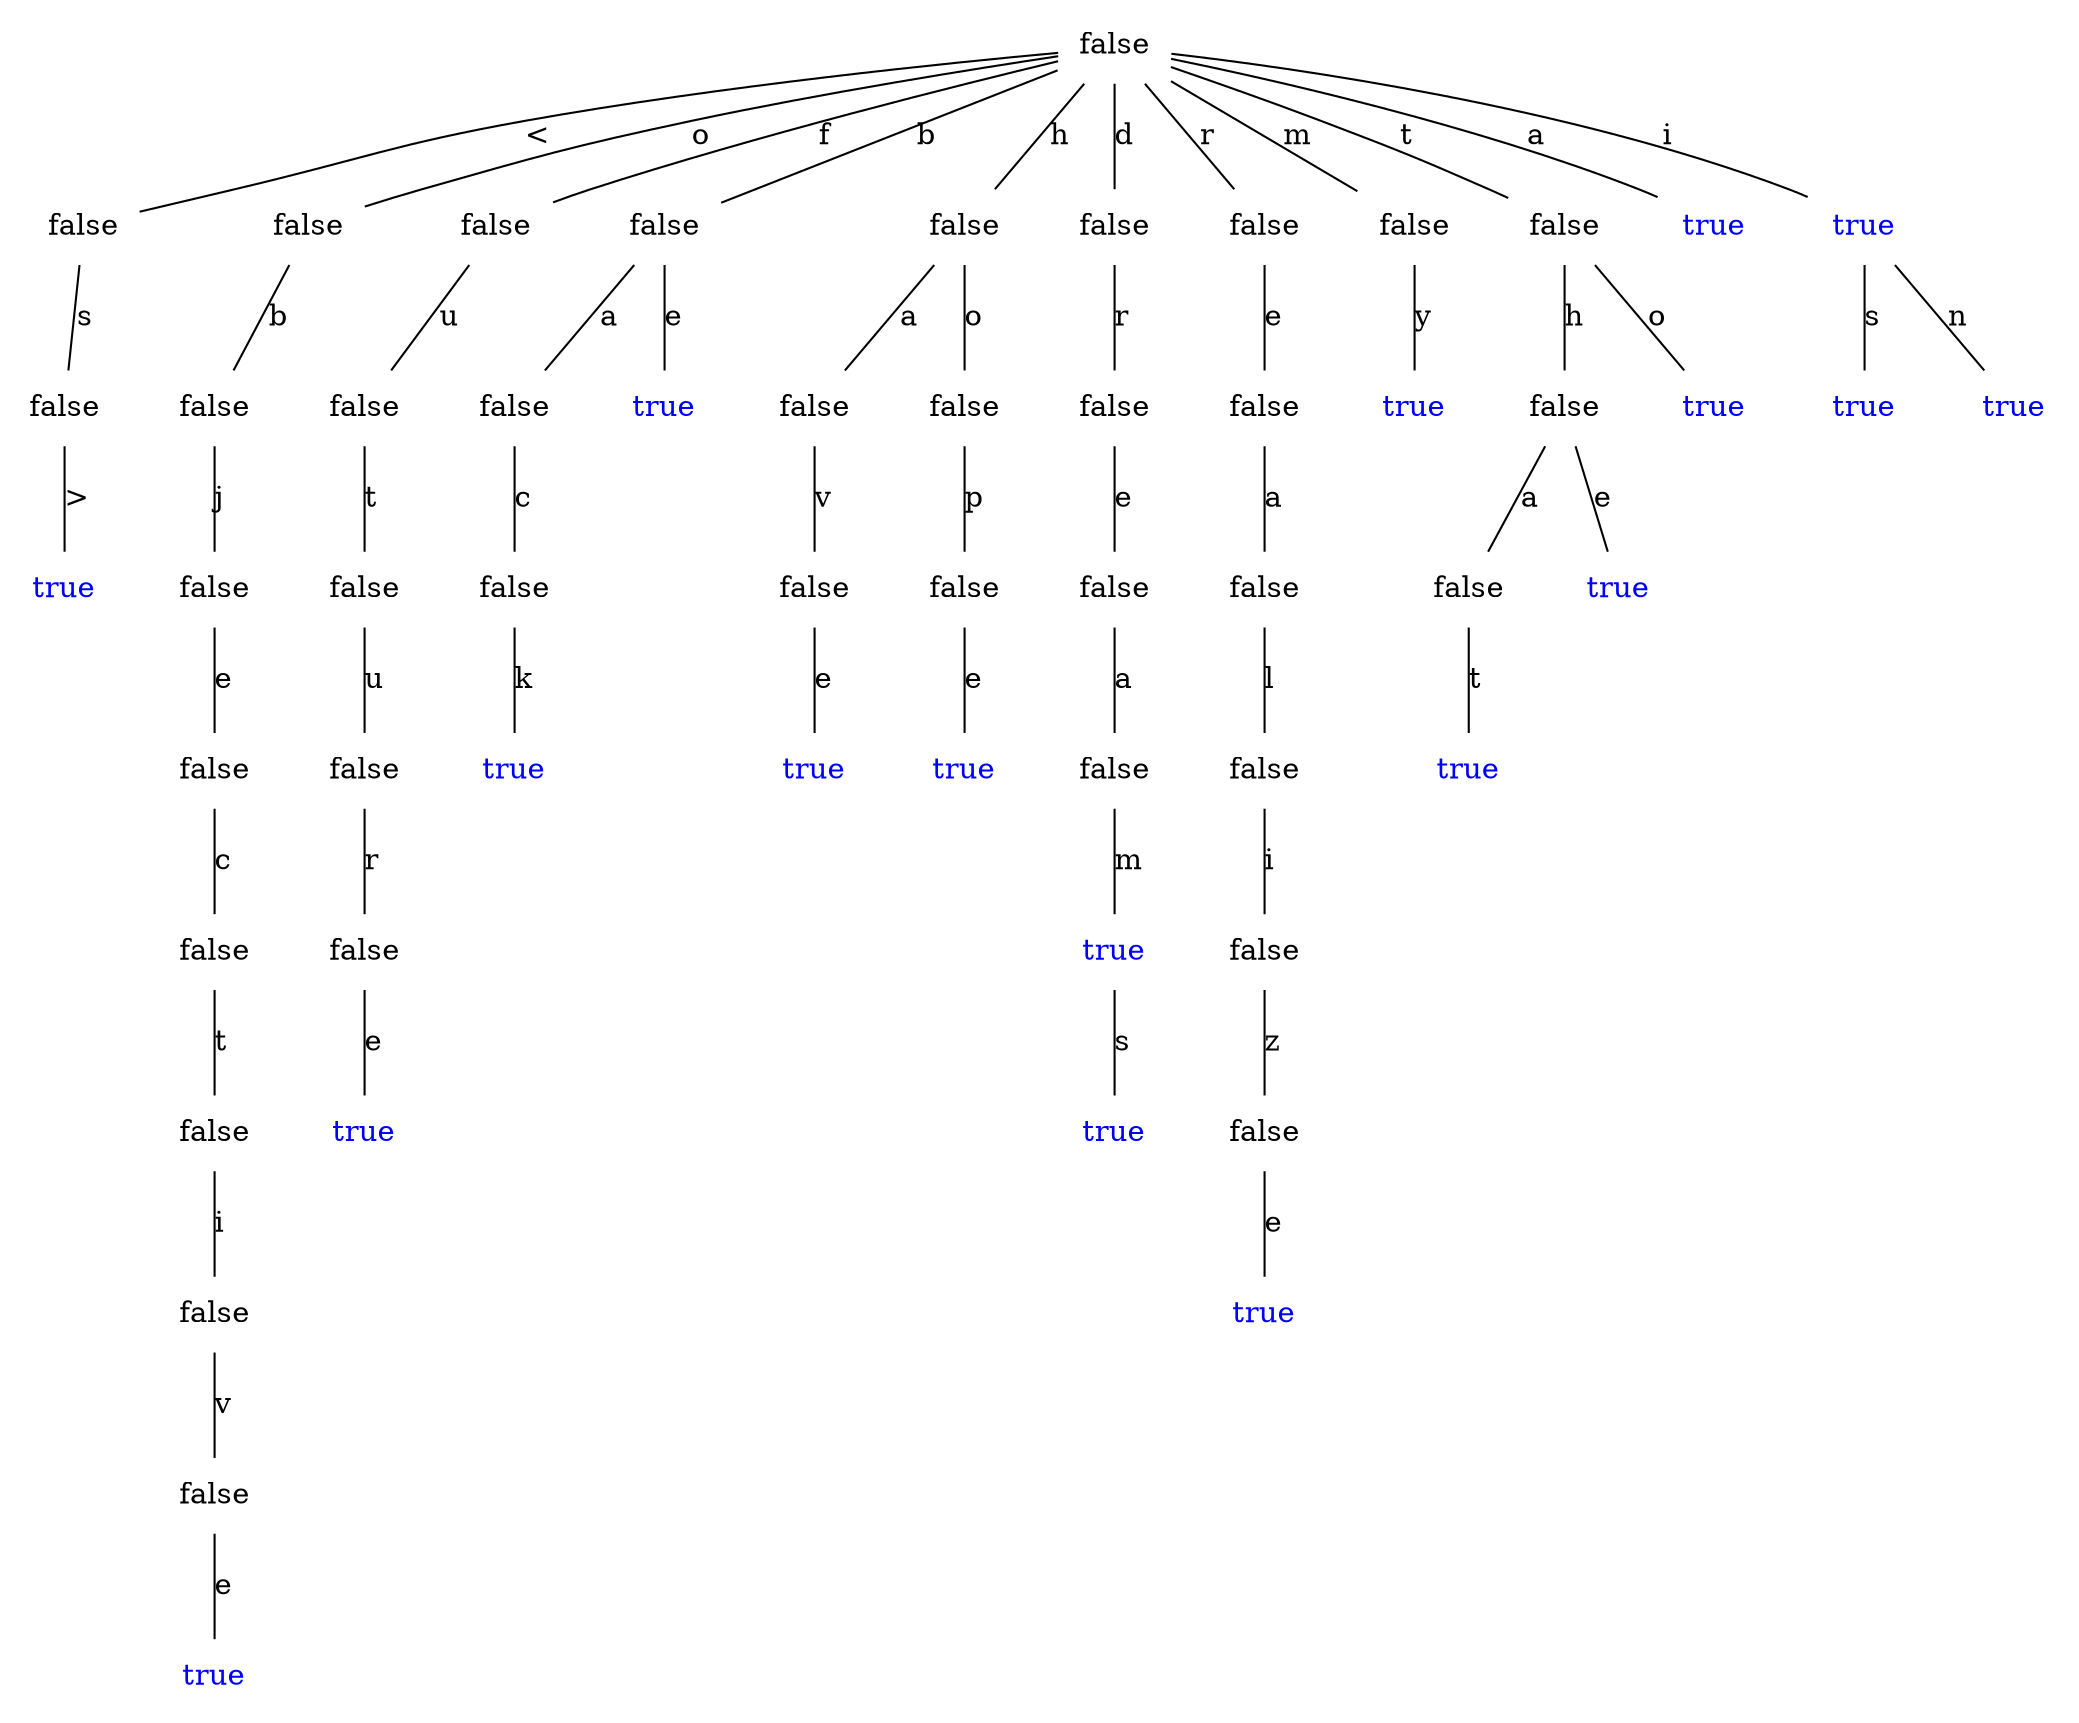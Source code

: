 graph G {
node [shape=none]; {node [label="false"] f1; f2; f3; f4; f5; f6; f7; f8; f9; f10; f11; f12; f13; f14; f15; f16; f17; f18; f19; f20; f21; f22; f23; f24; f25; f26; f27; f28; f29; f30; f31; f32; f33; f34; f35; f36; f37; f38; }
node [shape=none]; {node [label="true" fontcolor=blue] t1; t2; t3; t4; t5; t6; t7; t8; t9; t10; t11; t12; t13; t14; t15; t16; t17; t18; }

f1 -- t1 [ label = "a" ];
f1 -- f2 [ label = "<" ];
f2 -- f3 [ label = "s" ];
f3 -- t2 [ label = ">" ];
f1 -- f4 [ label = "o" ];
f4 -- f5 [ label = "b" ];
f5 -- f6 [ label = "j" ];
f6 -- f7 [ label = "e" ];
f7 -- f8 [ label = "c" ];
f8 -- f9 [ label = "t" ];
f9 -- f10 [ label = "i" ];
f10 -- f11 [ label = "v" ];
f11 -- t3 [ label = "e" ];
f1 -- f12 [ label = "f" ];
f12 -- f13 [ label = "u" ];
f13 -- f14 [ label = "t" ];
f14 -- f15 [ label = "u" ];
f15 -- f16 [ label = "r" ];
f16 -- t4 [ label = "e" ];
f1 -- f17 [ label = "b" ];
f17 -- f18 [ label = "a" ];
f18 -- f19 [ label = "c" ];
f19 -- t5 [ label = "k" ];
f17 -- t6 [ label = "e" ];
f1 -- f20 [ label = "h" ];
f20 -- f21 [ label = "a" ];
f21 -- f22 [ label = "v" ];
f22 -- t7 [ label = "e" ];
f20 -- f23 [ label = "o" ];
f23 -- f24 [ label = "p" ];
f24 -- t8 [ label = "e" ];
f1 -- f25 [ label = "d" ];
f25 -- f26 [ label = "r" ];
f26 -- f27 [ label = "e" ];
f27 -- f28 [ label = "a" ];
f28 -- t9 [ label = "m" ];
t9 -- t10 [ label = "s" ];
f1 -- f29 [ label = "r" ];
f29 -- f30 [ label = "e" ];
f30 -- f31 [ label = "a" ];
f31 -- f32 [ label = "l" ];
f32 -- f33 [ label = "i" ];
f33 -- f34 [ label = "z" ];
f34 -- t11 [ label = "e" ];
f1 -- t12 [ label = "i" ];
t12 -- t13 [ label = "s" ];
t12 -- t14 [ label = "n" ];
f1 -- f35 [ label = "m" ];
f35 -- t15 [ label = "y" ];
f1 -- f36 [ label = "t" ];
f36 -- f37 [ label = "h" ];
f37 -- f38 [ label = "a" ];
f38 -- t16 [ label = "t" ];
f37 -- t17 [ label = "e" ];
f36 -- t18 [ label = "o" ];

}

